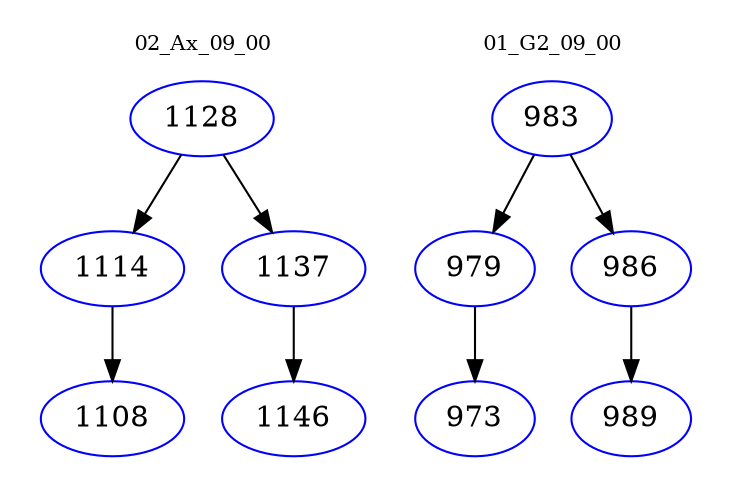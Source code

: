 digraph{
subgraph cluster_0 {
color = white
label = "02_Ax_09_00";
fontsize=10;
T0_1128 [label="1128", color="blue"]
T0_1128 -> T0_1114 [color="black"]
T0_1114 [label="1114", color="blue"]
T0_1114 -> T0_1108 [color="black"]
T0_1108 [label="1108", color="blue"]
T0_1128 -> T0_1137 [color="black"]
T0_1137 [label="1137", color="blue"]
T0_1137 -> T0_1146 [color="black"]
T0_1146 [label="1146", color="blue"]
}
subgraph cluster_1 {
color = white
label = "01_G2_09_00";
fontsize=10;
T1_983 [label="983", color="blue"]
T1_983 -> T1_979 [color="black"]
T1_979 [label="979", color="blue"]
T1_979 -> T1_973 [color="black"]
T1_973 [label="973", color="blue"]
T1_983 -> T1_986 [color="black"]
T1_986 [label="986", color="blue"]
T1_986 -> T1_989 [color="black"]
T1_989 [label="989", color="blue"]
}
}
